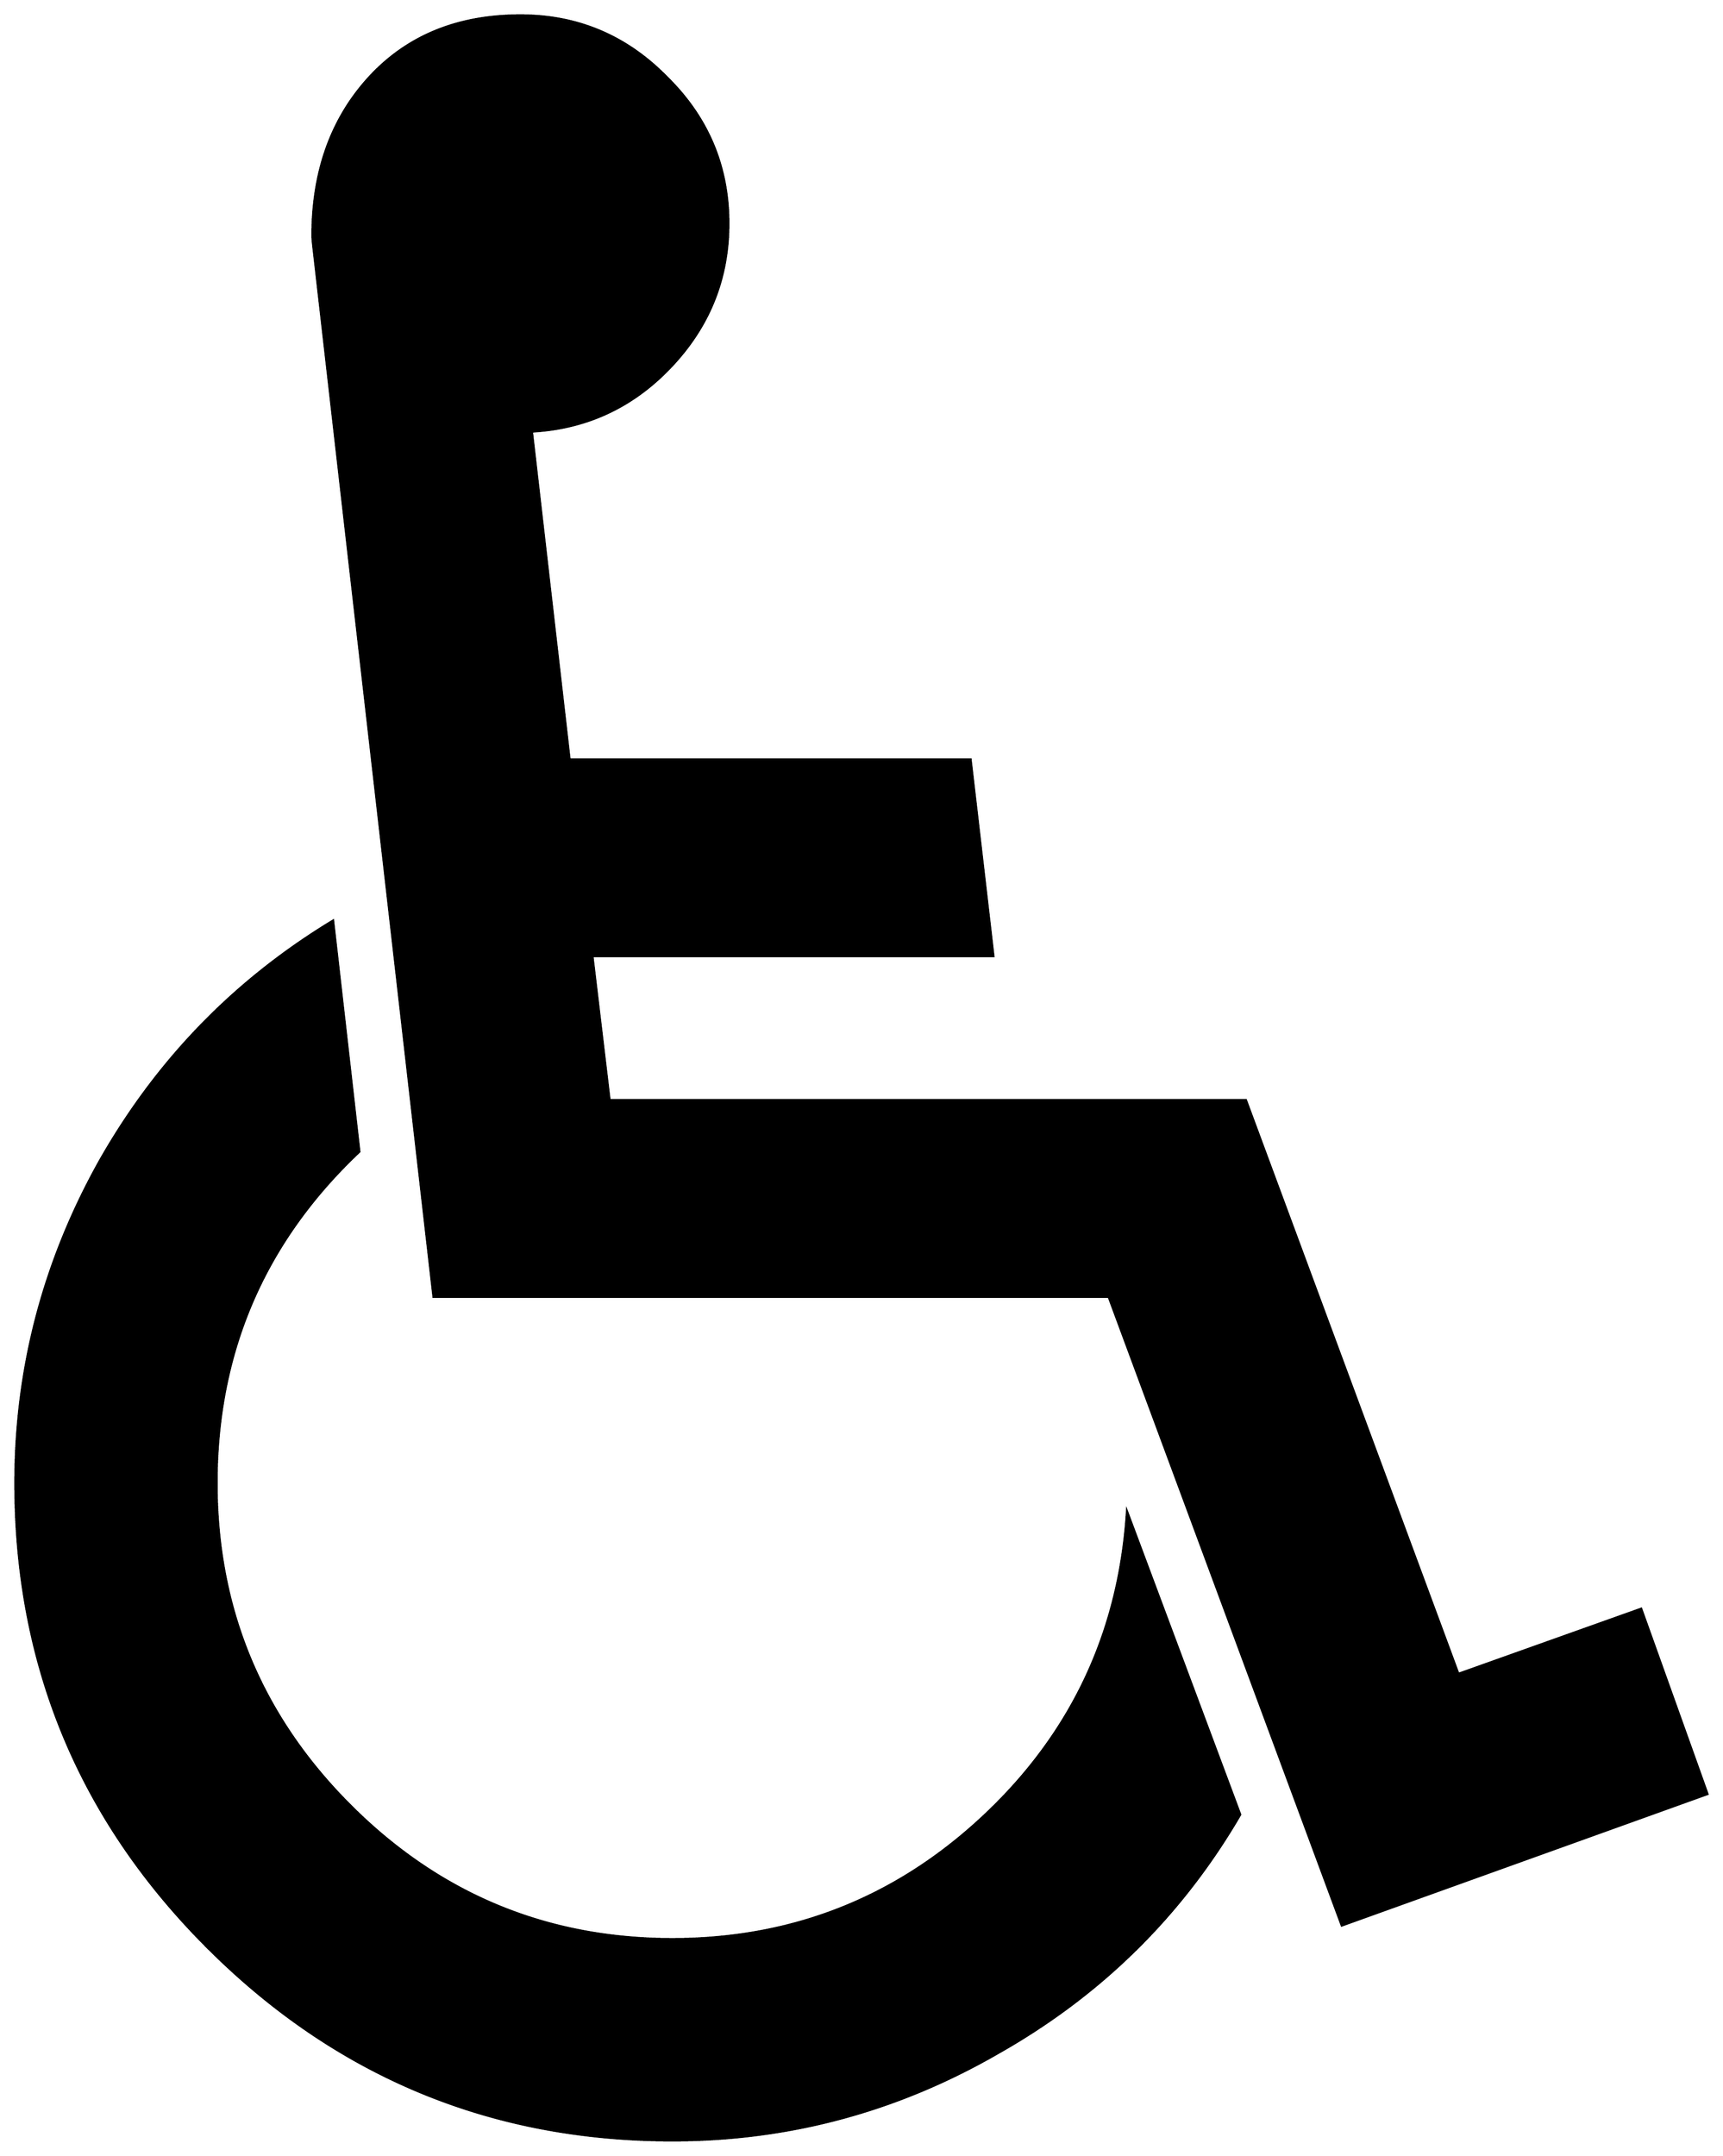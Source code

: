 


\begin{tikzpicture}[y=0.80pt, x=0.80pt, yscale=-1.0, xscale=1.0, inner sep=0pt, outer sep=0pt]
\begin{scope}[shift={(100.0,1698.0)},nonzero rule]
  \path[draw=.,fill=.,line width=1.600pt] (1761.0,52.0) --
    (1441.0,167.0) -- (1237.0,-383.0) -- (646.0,-383.0) --
    (541.0,-1300.0) .. controls (540.333,-1306.0) and
    (540.0,-1309.667) .. (540.0,-1311.0) .. controls
    (540.0,-1367.0) and (556.333,-1413.0) .. (589.0,-1449.0) ..
    controls (622.333,-1485.667) and (666.667,-1504.0) ..
    (722.0,-1504.0) .. controls (772.0,-1504.0) and
    (814.667,-1486.0) .. (850.0,-1450.0) .. controls
    (886.0,-1414.667) and (904.0,-1372.0) .. (904.0,-1322.0) ..
    controls (904.0,-1274.0) and (887.333,-1232.333) ..
    (854.0,-1197.0) .. controls (820.667,-1161.667) and
    (780.0,-1142.667) .. (732.0,-1140.0) -- (765.0,-853.0) --
    (1116.0,-853.0) -- (1136.0,-681.0) -- (785.0,-681.0) --
    (800.0,-555.0) -- (1357.0,-555.0) -- (1543.0,-53.0) --
    (1703.0,-110.0) -- (1761.0,52.0) -- cycle(1352.0,70.0) ..
    controls (1300.667,158.0) and (1230.333,227.333) .. (1141.0,278.0)
    .. controls (1052.333,329.333) and (957.0,355.0) ..
    (855.0,355.0) .. controls (696.333,355.0) and (560.667,298.667) ..
    (448.0,186.0) .. controls (336.0,74.0) and (280.0,-61.333) ..
    (280.0,-220.0) .. controls (280.0,-320.0) and (304.667,-414.0)
    .. (354.0,-502.0) .. controls (404.0,-590.0) and
    (472.0,-660.0) .. (558.0,-712.0) -- (581.0,-510.0) ..
    controls (497.667,-431.333) and (456.0,-334.667) .. (456.0,-220.0)
    .. controls (456.0,-110.0) and (495.0,-16.0) .. (573.0,62.0)
    .. controls (651.0,140.0) and (745.0,179.0) .. (855.0,179.0)
    .. controls (960.333,179.0) and (1051.333,143.0) ..
    (1128.0,71.0) .. controls (1204.667,-1.0) and (1246.333,-89.667)
    .. (1253.0,-195.0) -- (1352.0,70.0) -- cycle;
\end{scope}

\end{tikzpicture}

